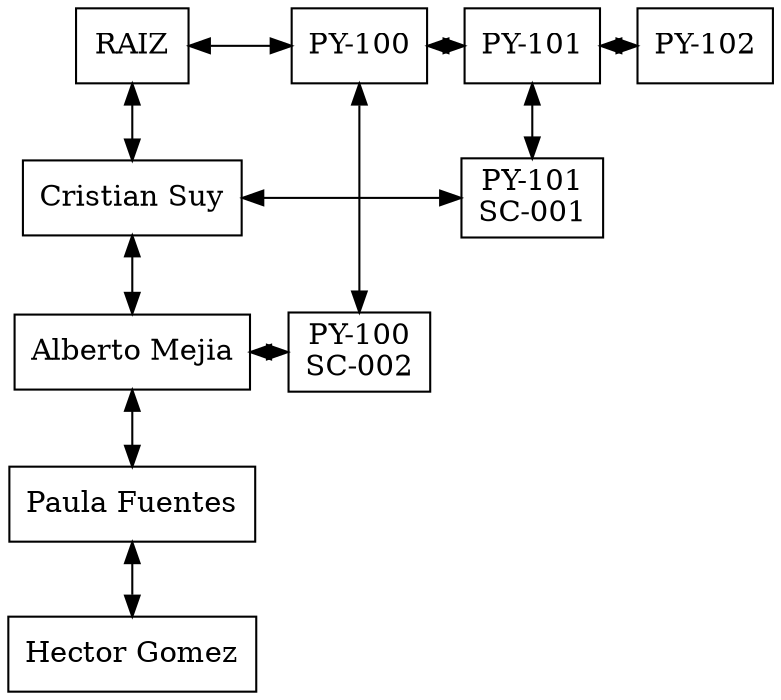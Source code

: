 digraph MatrizCapa{ 
 node[shape=box] 
 rankdir=UD;
{rank=same; 
nodo0x1261920[label="RAIZ\n" ,group=0]; 
nodo0x1266230[label="PY-100" ,group=1]; 
nodo0x1266280[label="PY-101" ,group=2]; 
nodo0x12662d0[label="PY-102" ,group=3]; 
} 
{rank=same; 
nodo0x1266340[label="Cristian Suy" ,group=0]; 
nodo0x1266500[label="PY-101\nSC-001" ,group=2]; 
} 
{rank=same; 
nodo0x12663b0[label="Alberto Mejia" ,group=0]; 
nodo0x1266570[label="PY-100\nSC-002" ,group=1]; 
} 
{rank=same; 
nodo0x1266420[label="Paula Fuentes" ,group=0]; 
} 
{rank=same; 
nodo0x1266490[label="Hector Gomez" ,group=0]; 
} 
nodo0x1261920 -> nodo0x1266230 [dir=both];
nodo0x1266230 -> nodo0x1266280 [dir=both];
nodo0x1266280 -> nodo0x12662d0 [dir=both];
nodo0x1266340 -> nodo0x1266500 [dir=both];
nodo0x12663b0 -> nodo0x1266570 [dir=both];
nodo0x1261920 -> nodo0x1266340 [dir=both];
nodo0x1266340 -> nodo0x12663b0 [dir=both];
nodo0x12663b0 -> nodo0x1266420 [dir=both];
nodo0x1266420 -> nodo0x1266490 [dir=both];
nodo0x1266230 -> nodo0x1266570 [dir=both];
nodo0x1266280 -> nodo0x1266500 [dir=both];
} 
